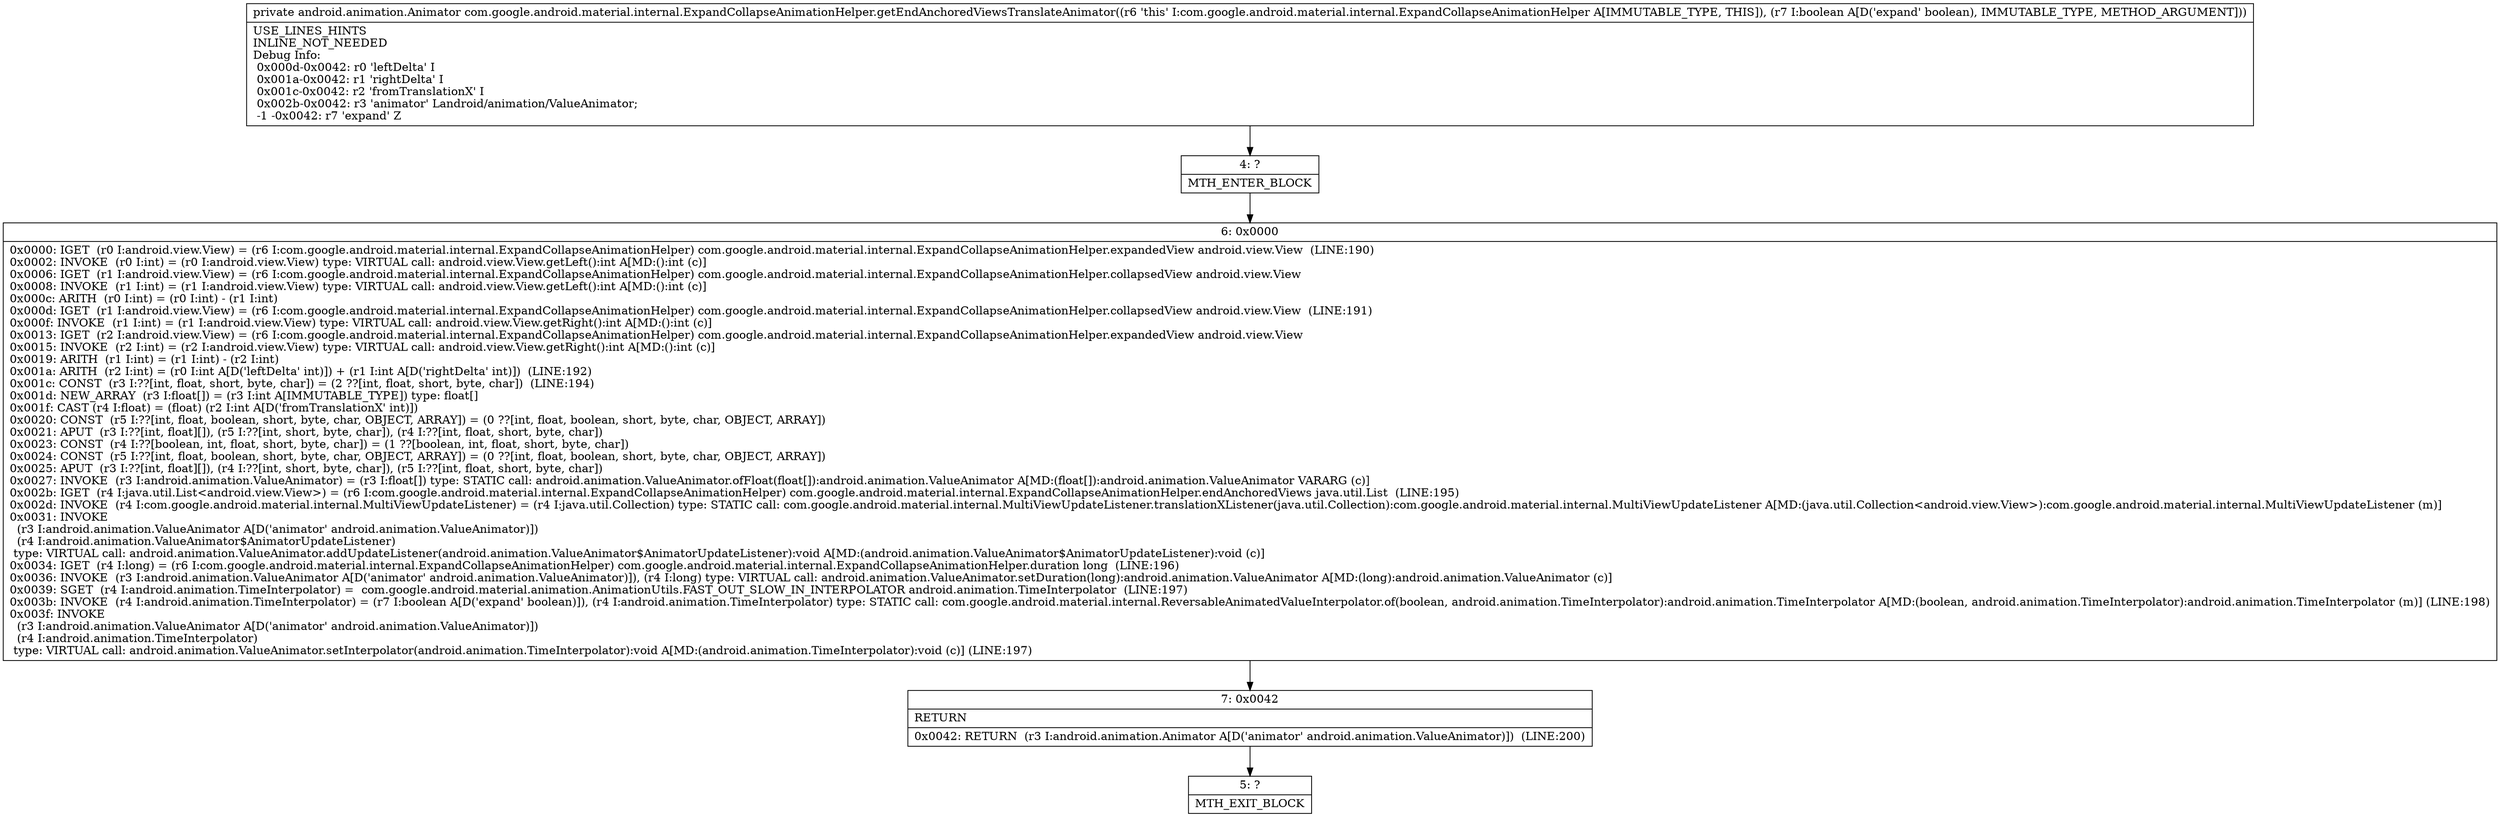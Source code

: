 digraph "CFG forcom.google.android.material.internal.ExpandCollapseAnimationHelper.getEndAnchoredViewsTranslateAnimator(Z)Landroid\/animation\/Animator;" {
Node_4 [shape=record,label="{4\:\ ?|MTH_ENTER_BLOCK\l}"];
Node_6 [shape=record,label="{6\:\ 0x0000|0x0000: IGET  (r0 I:android.view.View) = (r6 I:com.google.android.material.internal.ExpandCollapseAnimationHelper) com.google.android.material.internal.ExpandCollapseAnimationHelper.expandedView android.view.View  (LINE:190)\l0x0002: INVOKE  (r0 I:int) = (r0 I:android.view.View) type: VIRTUAL call: android.view.View.getLeft():int A[MD:():int (c)]\l0x0006: IGET  (r1 I:android.view.View) = (r6 I:com.google.android.material.internal.ExpandCollapseAnimationHelper) com.google.android.material.internal.ExpandCollapseAnimationHelper.collapsedView android.view.View \l0x0008: INVOKE  (r1 I:int) = (r1 I:android.view.View) type: VIRTUAL call: android.view.View.getLeft():int A[MD:():int (c)]\l0x000c: ARITH  (r0 I:int) = (r0 I:int) \- (r1 I:int) \l0x000d: IGET  (r1 I:android.view.View) = (r6 I:com.google.android.material.internal.ExpandCollapseAnimationHelper) com.google.android.material.internal.ExpandCollapseAnimationHelper.collapsedView android.view.View  (LINE:191)\l0x000f: INVOKE  (r1 I:int) = (r1 I:android.view.View) type: VIRTUAL call: android.view.View.getRight():int A[MD:():int (c)]\l0x0013: IGET  (r2 I:android.view.View) = (r6 I:com.google.android.material.internal.ExpandCollapseAnimationHelper) com.google.android.material.internal.ExpandCollapseAnimationHelper.expandedView android.view.View \l0x0015: INVOKE  (r2 I:int) = (r2 I:android.view.View) type: VIRTUAL call: android.view.View.getRight():int A[MD:():int (c)]\l0x0019: ARITH  (r1 I:int) = (r1 I:int) \- (r2 I:int) \l0x001a: ARITH  (r2 I:int) = (r0 I:int A[D('leftDelta' int)]) + (r1 I:int A[D('rightDelta' int)])  (LINE:192)\l0x001c: CONST  (r3 I:??[int, float, short, byte, char]) = (2 ??[int, float, short, byte, char])  (LINE:194)\l0x001d: NEW_ARRAY  (r3 I:float[]) = (r3 I:int A[IMMUTABLE_TYPE]) type: float[] \l0x001f: CAST (r4 I:float) = (float) (r2 I:int A[D('fromTranslationX' int)]) \l0x0020: CONST  (r5 I:??[int, float, boolean, short, byte, char, OBJECT, ARRAY]) = (0 ??[int, float, boolean, short, byte, char, OBJECT, ARRAY]) \l0x0021: APUT  (r3 I:??[int, float][]), (r5 I:??[int, short, byte, char]), (r4 I:??[int, float, short, byte, char]) \l0x0023: CONST  (r4 I:??[boolean, int, float, short, byte, char]) = (1 ??[boolean, int, float, short, byte, char]) \l0x0024: CONST  (r5 I:??[int, float, boolean, short, byte, char, OBJECT, ARRAY]) = (0 ??[int, float, boolean, short, byte, char, OBJECT, ARRAY]) \l0x0025: APUT  (r3 I:??[int, float][]), (r4 I:??[int, short, byte, char]), (r5 I:??[int, float, short, byte, char]) \l0x0027: INVOKE  (r3 I:android.animation.ValueAnimator) = (r3 I:float[]) type: STATIC call: android.animation.ValueAnimator.ofFloat(float[]):android.animation.ValueAnimator A[MD:(float[]):android.animation.ValueAnimator VARARG (c)]\l0x002b: IGET  (r4 I:java.util.List\<android.view.View\>) = (r6 I:com.google.android.material.internal.ExpandCollapseAnimationHelper) com.google.android.material.internal.ExpandCollapseAnimationHelper.endAnchoredViews java.util.List  (LINE:195)\l0x002d: INVOKE  (r4 I:com.google.android.material.internal.MultiViewUpdateListener) = (r4 I:java.util.Collection) type: STATIC call: com.google.android.material.internal.MultiViewUpdateListener.translationXListener(java.util.Collection):com.google.android.material.internal.MultiViewUpdateListener A[MD:(java.util.Collection\<android.view.View\>):com.google.android.material.internal.MultiViewUpdateListener (m)]\l0x0031: INVOKE  \l  (r3 I:android.animation.ValueAnimator A[D('animator' android.animation.ValueAnimator)])\l  (r4 I:android.animation.ValueAnimator$AnimatorUpdateListener)\l type: VIRTUAL call: android.animation.ValueAnimator.addUpdateListener(android.animation.ValueAnimator$AnimatorUpdateListener):void A[MD:(android.animation.ValueAnimator$AnimatorUpdateListener):void (c)]\l0x0034: IGET  (r4 I:long) = (r6 I:com.google.android.material.internal.ExpandCollapseAnimationHelper) com.google.android.material.internal.ExpandCollapseAnimationHelper.duration long  (LINE:196)\l0x0036: INVOKE  (r3 I:android.animation.ValueAnimator A[D('animator' android.animation.ValueAnimator)]), (r4 I:long) type: VIRTUAL call: android.animation.ValueAnimator.setDuration(long):android.animation.ValueAnimator A[MD:(long):android.animation.ValueAnimator (c)]\l0x0039: SGET  (r4 I:android.animation.TimeInterpolator) =  com.google.android.material.animation.AnimationUtils.FAST_OUT_SLOW_IN_INTERPOLATOR android.animation.TimeInterpolator  (LINE:197)\l0x003b: INVOKE  (r4 I:android.animation.TimeInterpolator) = (r7 I:boolean A[D('expand' boolean)]), (r4 I:android.animation.TimeInterpolator) type: STATIC call: com.google.android.material.internal.ReversableAnimatedValueInterpolator.of(boolean, android.animation.TimeInterpolator):android.animation.TimeInterpolator A[MD:(boolean, android.animation.TimeInterpolator):android.animation.TimeInterpolator (m)] (LINE:198)\l0x003f: INVOKE  \l  (r3 I:android.animation.ValueAnimator A[D('animator' android.animation.ValueAnimator)])\l  (r4 I:android.animation.TimeInterpolator)\l type: VIRTUAL call: android.animation.ValueAnimator.setInterpolator(android.animation.TimeInterpolator):void A[MD:(android.animation.TimeInterpolator):void (c)] (LINE:197)\l}"];
Node_7 [shape=record,label="{7\:\ 0x0042|RETURN\l|0x0042: RETURN  (r3 I:android.animation.Animator A[D('animator' android.animation.ValueAnimator)])  (LINE:200)\l}"];
Node_5 [shape=record,label="{5\:\ ?|MTH_EXIT_BLOCK\l}"];
MethodNode[shape=record,label="{private android.animation.Animator com.google.android.material.internal.ExpandCollapseAnimationHelper.getEndAnchoredViewsTranslateAnimator((r6 'this' I:com.google.android.material.internal.ExpandCollapseAnimationHelper A[IMMUTABLE_TYPE, THIS]), (r7 I:boolean A[D('expand' boolean), IMMUTABLE_TYPE, METHOD_ARGUMENT]))  | USE_LINES_HINTS\lINLINE_NOT_NEEDED\lDebug Info:\l  0x000d\-0x0042: r0 'leftDelta' I\l  0x001a\-0x0042: r1 'rightDelta' I\l  0x001c\-0x0042: r2 'fromTranslationX' I\l  0x002b\-0x0042: r3 'animator' Landroid\/animation\/ValueAnimator;\l  \-1 \-0x0042: r7 'expand' Z\l}"];
MethodNode -> Node_4;Node_4 -> Node_6;
Node_6 -> Node_7;
Node_7 -> Node_5;
}

